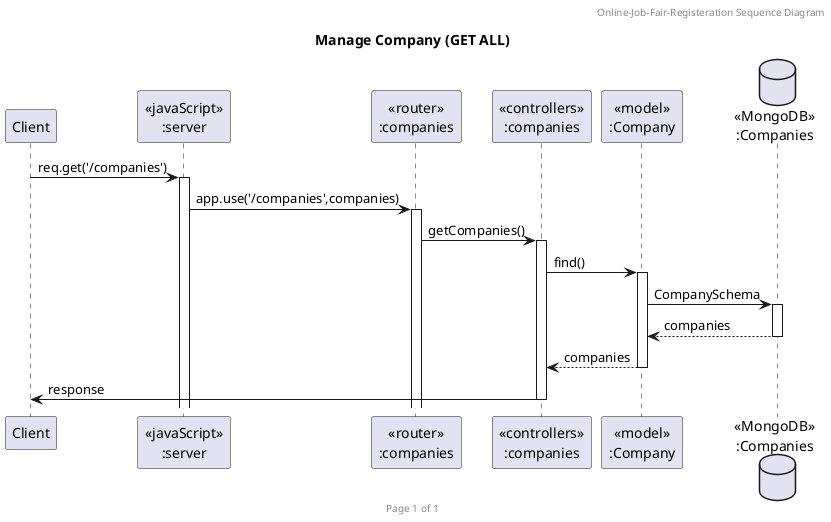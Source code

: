 @startuml Manage Company (GET ALL)

header Online-Job-Fair-Registeration Sequence Diagram
footer Page %page% of %lastpage%
title "Manage Company (GET ALL)"

participant "Client" as client
participant "<<javaScript>>\n:server" as server
participant "<<router>>\n:companies" as routerCompanies
participant "<<controllers>>\n:companies" as controllersCompanies
participant "<<model>>\n:Company" as modelCompany
database "<<MongoDB>>\n:Companies" as CompaniesDatabase

client->server ++:req.get('/companies')
server->routerCompanies ++:app.use('/companies',companies)
routerCompanies -> controllersCompanies ++:getCompanies()
controllersCompanies->modelCompany ++:find()
modelCompany ->CompaniesDatabase ++: CompanySchema
CompaniesDatabase --> modelCompany --: companies
controllersCompanies <-- modelCompany --:companies
controllersCompanies->client --:response

@enduml
